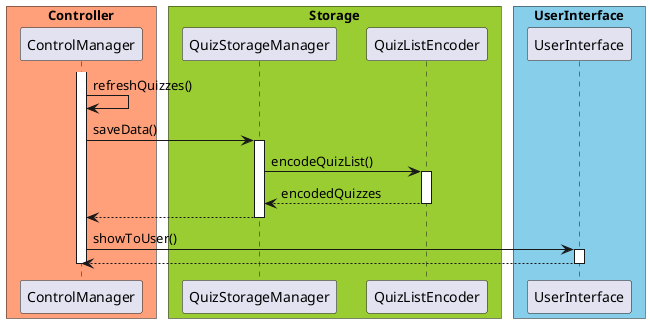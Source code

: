 @startuml

skinparam ParticipantPadding 10
skinparam BoxPadding 5

box "Controller" #LightSalmon
participant ControlManager
end box

box "Storage" #YellowGreen
participant QuizStorageManager
participant QuizListEncoder
end box

box "UserInterface" #skyblue
participant UserInterface
end box


activate ControlManager
ControlManager -> ControlManager : refreshQuizzes()
ControlManager -> QuizStorageManager : saveData()
activate QuizStorageManager
QuizStorageManager -> QuizListEncoder : encodeQuizList()
activate QuizListEncoder
QuizListEncoder --> QuizStorageManager : encodedQuizzes
deactivate QuizListEncoder
QuizStorageManager --> ControlManager
deactivate QuizStorageManager
ControlManager -> UserInterface : showToUser()
activate UserInterface
UserInterface --> ControlManager
deactivate UserInterface
deactivate ControlManager

@enduml